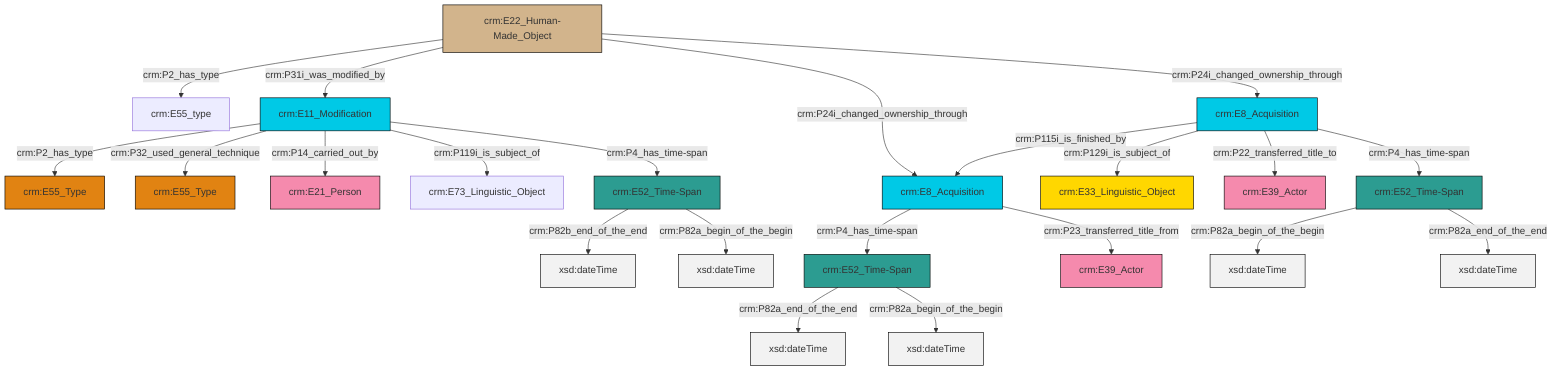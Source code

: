 graph TD
classDef Literal fill:#f2f2f2,stroke:#000000;
classDef CRM_Entity fill:#FFFFFF,stroke:#000000;
classDef Temporal_Entity fill:#00C9E6, stroke:#000000;
classDef Type fill:#E18312, stroke:#000000;
classDef Time-Span fill:#2C9C91, stroke:#000000;
classDef Appellation fill:#FFEB7F, stroke:#000000;
classDef Place fill:#008836, stroke:#000000;
classDef Persistent_Item fill:#B266B2, stroke:#000000;
classDef Conceptual_Object fill:#FFD700, stroke:#000000;
classDef Physical_Thing fill:#D2B48C, stroke:#000000;
classDef Actor fill:#f58aad, stroke:#000000;
classDef PC_Classes fill:#4ce600, stroke:#000000;
classDef Multi fill:#cccccc,stroke:#000000;

10["crm:E52_Time-Span"]:::Time-Span -->|crm:P82a_end_of_the_end| 11[xsd:dateTime]:::Literal
2["crm:E52_Time-Span"]:::Time-Span -->|crm:P82b_end_of_the_end| 12[xsd:dateTime]:::Literal
13["crm:E22_Human-Made_Object"]:::Physical_Thing -->|crm:P2_has_type| 14["crm:E55_type"]:::Default
13["crm:E22_Human-Made_Object"]:::Physical_Thing -->|crm:P31i_was_modified_by| 4["crm:E11_Modification"]:::Temporal_Entity
4["crm:E11_Modification"]:::Temporal_Entity -->|crm:P2_has_type| 17["crm:E55_Type"]:::Type
19["crm:E8_Acquisition"]:::Temporal_Entity -->|crm:P4_has_time-span| 10["crm:E52_Time-Span"]:::Time-Span
15["crm:E52_Time-Span"]:::Time-Span -->|crm:P82a_begin_of_the_begin| 20[xsd:dateTime]:::Literal
4["crm:E11_Modification"]:::Temporal_Entity -->|crm:P32_used_general_technique| 21["crm:E55_Type"]:::Type
19["crm:E8_Acquisition"]:::Temporal_Entity -->|crm:P23_transferred_title_from| 8["crm:E39_Actor"]:::Actor
13["crm:E22_Human-Made_Object"]:::Physical_Thing -->|crm:P24i_changed_ownership_through| 19["crm:E8_Acquisition"]:::Temporal_Entity
2["crm:E52_Time-Span"]:::Time-Span -->|crm:P82a_begin_of_the_begin| 23[xsd:dateTime]:::Literal
13["crm:E22_Human-Made_Object"]:::Physical_Thing -->|crm:P24i_changed_ownership_through| 24["crm:E8_Acquisition"]:::Temporal_Entity
4["crm:E11_Modification"]:::Temporal_Entity -->|crm:P14_carried_out_by| 25["crm:E21_Person"]:::Actor
10["crm:E52_Time-Span"]:::Time-Span -->|crm:P82a_begin_of_the_begin| 26[xsd:dateTime]:::Literal
24["crm:E8_Acquisition"]:::Temporal_Entity -->|crm:P115i_is_finished_by| 19["crm:E8_Acquisition"]:::Temporal_Entity
4["crm:E11_Modification"]:::Temporal_Entity -->|crm:P119i_is_subject_of| 0["crm:E73_Linguistic_Object"]:::Default
24["crm:E8_Acquisition"]:::Temporal_Entity -->|crm:P129i_is_subject_of| 6["crm:E33_Linguistic_Object"]:::Conceptual_Object
15["crm:E52_Time-Span"]:::Time-Span -->|crm:P82a_end_of_the_end| 33[xsd:dateTime]:::Literal
24["crm:E8_Acquisition"]:::Temporal_Entity -->|crm:P22_transferred_title_to| 31["crm:E39_Actor"]:::Actor
4["crm:E11_Modification"]:::Temporal_Entity -->|crm:P4_has_time-span| 2["crm:E52_Time-Span"]:::Time-Span
24["crm:E8_Acquisition"]:::Temporal_Entity -->|crm:P4_has_time-span| 15["crm:E52_Time-Span"]:::Time-Span
